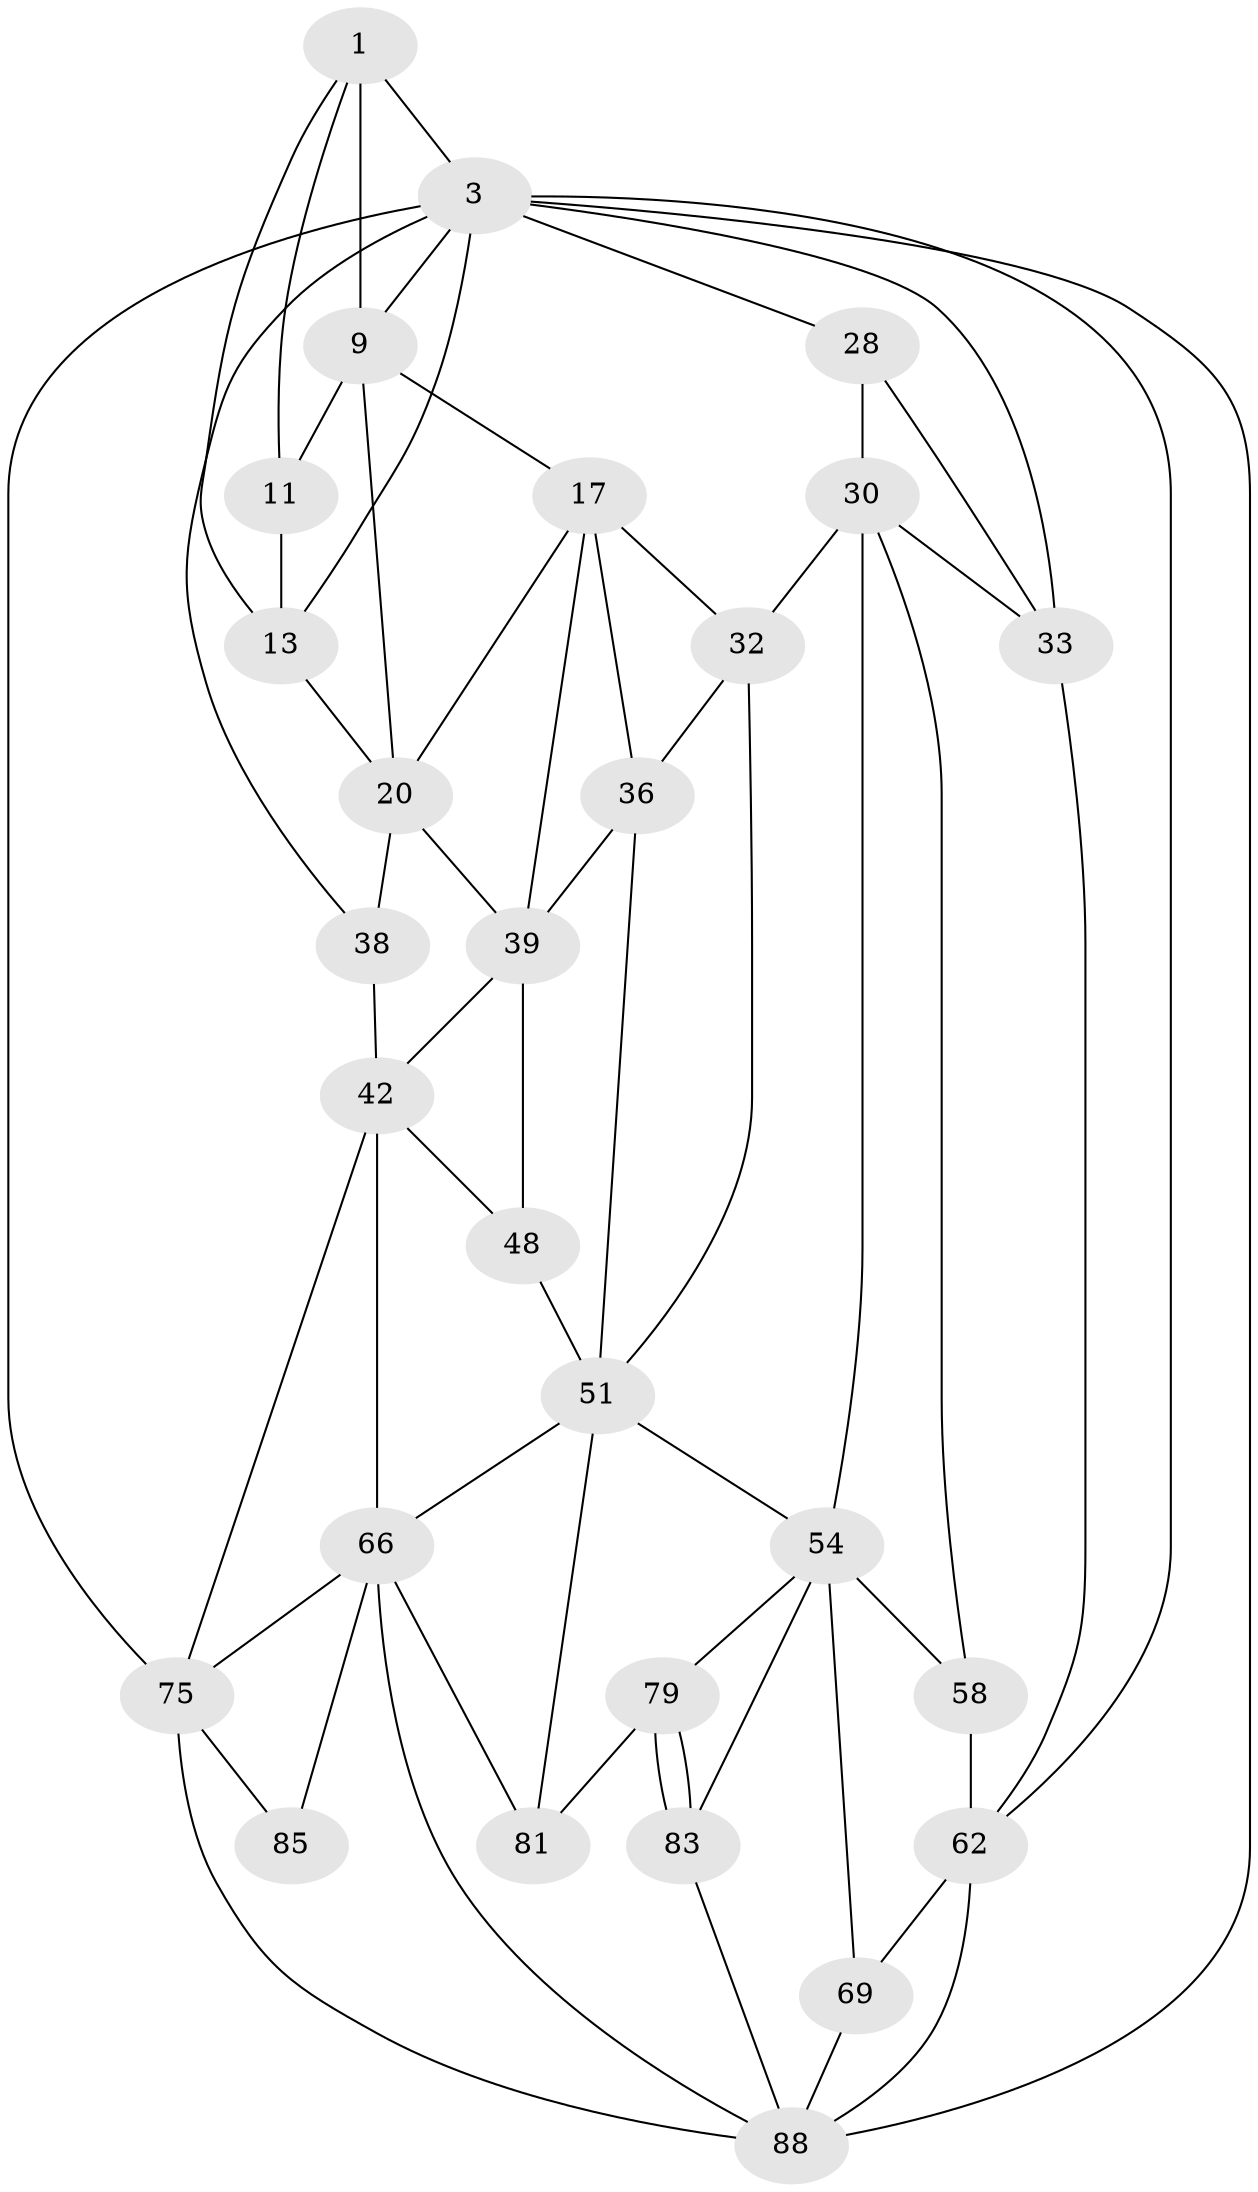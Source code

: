 // original degree distribution, {3: 0.020833333333333332, 4: 0.22916666666666666, 5: 0.5416666666666666, 6: 0.20833333333333334}
// Generated by graph-tools (version 1.1) at 2025/21/03/04/25 18:21:42]
// undirected, 28 vertices, 62 edges
graph export_dot {
graph [start="1"]
  node [color=gray90,style=filled];
  1 [pos="+0.37080321293201773+0",super="+2+7"];
  3 [pos="+1+0",super="+16+4"];
  9 [pos="+0.42871506217001115+0.0021287688840042978",super="+10+14"];
  11 [pos="+0.2950145195260067+0.15499152693461746"];
  13 [pos="+0.10170948650659561+0.08200683596623264",super="+21"];
  17 [pos="+0.48729934742569087+0.08736266911325746",super="+22+18"];
  20 [pos="+0.3510708798950093+0.2687813479837641",super="+25"];
  28 [pos="+0.8409469624453443+0.28265199756050163",super="+29"];
  30 [pos="+0.7007565756310803+0.4279091428459579",super="+31+50"];
  32 [pos="+0.6445066298679433+0.41628818923468963",super="+35"];
  33 [pos="+1+0.42287602933670193",super="+60+34"];
  36 [pos="+0.4875004542340283+0.4329663824864409",super="+45"];
  38 [pos="+0+0.4829346996736765"];
  39 [pos="+0.3652550451540824+0.45804609871302593",super="+40"];
  42 [pos="+0.093343463228058+0.5567918421076411",super="+43+49"];
  48 [pos="+0.3326141514254864+0.6148019183982084"];
  51 [pos="+0.4765073475652431+0.6366680259206012",super="+52+53"];
  54 [pos="+0.6947116616868645+0.5412948987296452",super="+59+55"];
  58 [pos="+0.8341235936089447+0.6177332427776435"];
  62 [pos="+1+1",super="+94+63"];
  66 [pos="+0.1896984946232962+0.7290880257620387",super="+67+74"];
  69 [pos="+0.7536716554180688+0.6977979381543961",super="+72+70"];
  75 [pos="+0+0.9029581294187168",super="+76"];
  79 [pos="+0.4702644942030612+0.7618450052556849",super="+80"];
  81 [pos="+0.35581293082294696+0.7907325153458261"];
  83 [pos="+0.5169040925244145+0.8572988937478844",super="+90"];
  85 [pos="+0.18843526277772815+0.8719177699291266"];
  88 [pos="+0.6723028519756191+0.8867124958415452",super="+95+89"];
  1 -- 3 [weight=2];
  1 -- 9;
  1 -- 11;
  1 -- 13;
  3 -- 28;
  3 -- 33;
  3 -- 38;
  3 -- 13 [weight=2];
  3 -- 88;
  3 -- 62;
  3 -- 9;
  3 -- 75 [weight=2];
  9 -- 11;
  9 -- 20;
  9 -- 17 [weight=2];
  11 -- 13;
  13 -- 20;
  17 -- 32;
  17 -- 20;
  17 -- 36;
  17 -- 39;
  20 -- 38;
  20 -- 39;
  28 -- 30 [weight=2];
  28 -- 33 [weight=2];
  30 -- 32;
  30 -- 54;
  30 -- 33;
  30 -- 58;
  32 -- 36;
  32 -- 51;
  33 -- 62;
  36 -- 51;
  36 -- 39 [weight=2];
  38 -- 42;
  39 -- 48;
  39 -- 42;
  42 -- 75;
  42 -- 66 [weight=2];
  42 -- 48;
  48 -- 51;
  51 -- 81;
  51 -- 54;
  51 -- 66;
  54 -- 58;
  54 -- 69 [weight=2];
  54 -- 83;
  54 -- 79;
  58 -- 62;
  62 -- 88;
  62 -- 69 [weight=2];
  66 -- 75;
  66 -- 85 [weight=2];
  66 -- 81;
  66 -- 88;
  69 -- 88;
  75 -- 85;
  75 -- 88;
  79 -- 83 [weight=2];
  79 -- 83;
  79 -- 81;
  83 -- 88;
}
